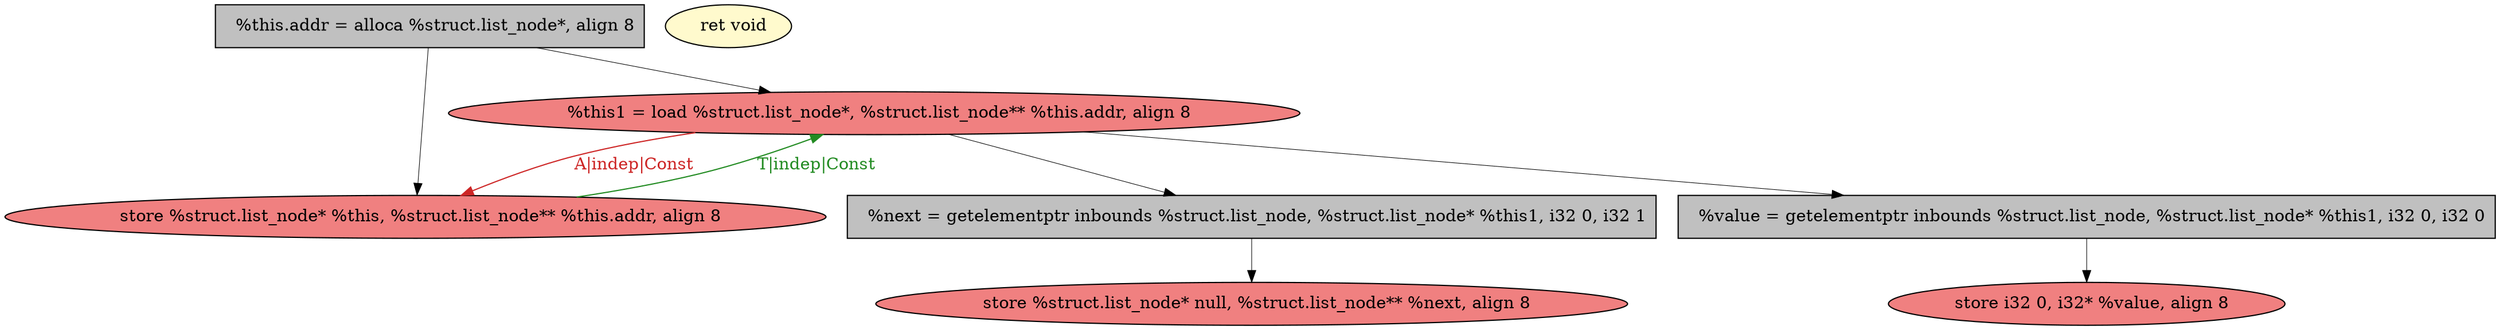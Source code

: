 
digraph G {


node404 [fillcolor=lightcoral,label="  store i32 0, i32* %value, align 8",shape=ellipse,style=filled ]
node398 [fillcolor=lightcoral,label="  store %struct.list_node* null, %struct.list_node** %next, align 8",shape=ellipse,style=filled ]
node399 [fillcolor=lightcoral,label="  store %struct.list_node* %this, %struct.list_node** %this.addr, align 8",shape=ellipse,style=filled ]
node397 [fillcolor=grey,label="  %next = getelementptr inbounds %struct.list_node, %struct.list_node* %this1, i32 0, i32 1",shape=rectangle,style=filled ]
node403 [fillcolor=grey,label="  %value = getelementptr inbounds %struct.list_node, %struct.list_node* %this1, i32 0, i32 0",shape=rectangle,style=filled ]
node400 [fillcolor=grey,label="  %this.addr = alloca %struct.list_node*, align 8",shape=rectangle,style=filled ]
node401 [fillcolor=lemonchiffon,label="  ret void",shape=ellipse,style=filled ]
node402 [fillcolor=lightcoral,label="  %this1 = load %struct.list_node*, %struct.list_node** %this.addr, align 8",shape=ellipse,style=filled ]

node400->node402 [style=solid,color=black,label="",penwidth=0.5,fontcolor=black ]
node402->node403 [style=solid,color=black,label="",penwidth=0.5,fontcolor=black ]
node400->node399 [style=solid,color=black,label="",penwidth=0.5,fontcolor=black ]
node397->node398 [style=solid,color=black,label="",penwidth=0.5,fontcolor=black ]
node399->node402 [style=solid,color=forestgreen,label="T|indep|Const",penwidth=1.0,fontcolor=forestgreen ]
node402->node399 [style=solid,color=firebrick3,label="A|indep|Const",penwidth=1.0,fontcolor=firebrick3 ]
node402->node397 [style=solid,color=black,label="",penwidth=0.5,fontcolor=black ]
node403->node404 [style=solid,color=black,label="",penwidth=0.5,fontcolor=black ]


}
